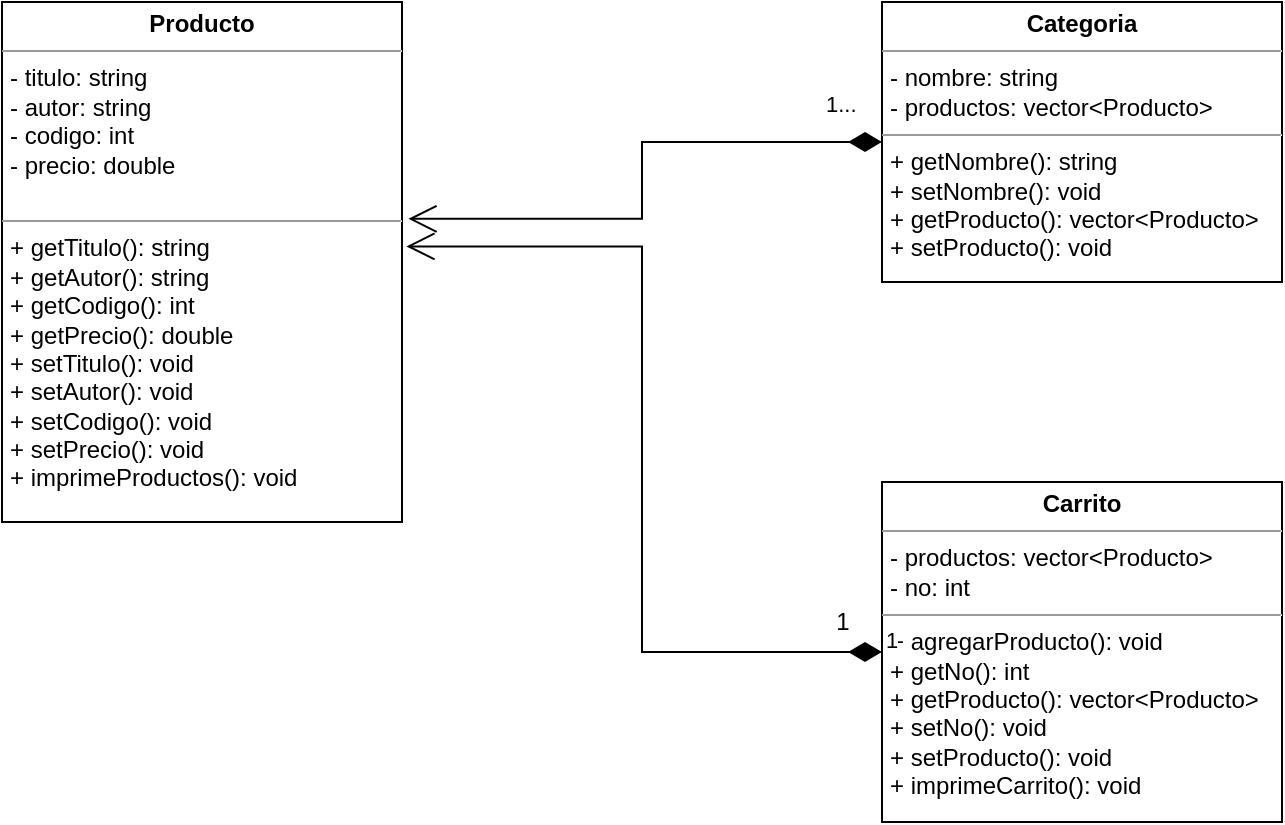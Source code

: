 <mxfile version="15.8.8" type="device"><diagram id="mAu6kkxQlh-1saMrQJub" name="Page-1"><mxGraphModel dx="1315" dy="659" grid="1" gridSize="10" guides="1" tooltips="1" connect="1" arrows="1" fold="1" page="1" pageScale="1" pageWidth="827" pageHeight="1169" math="0" shadow="0"><root><mxCell id="0"/><mxCell id="1" parent="0"/><mxCell id="3q3r_gTjSoKNQ2Xpunfi-1" value="&lt;p style=&quot;margin: 0px ; margin-top: 4px ; text-align: center&quot;&gt;&lt;b&gt;Producto&lt;/b&gt;&lt;/p&gt;&lt;hr size=&quot;1&quot;&gt;&lt;p style=&quot;margin: 0px ; margin-left: 4px&quot;&gt;- titulo: string&lt;/p&gt;&lt;p style=&quot;margin: 0px ; margin-left: 4px&quot;&gt;- autor: string&lt;/p&gt;&lt;p style=&quot;margin: 0px ; margin-left: 4px&quot;&gt;- codigo: int&lt;/p&gt;&lt;p style=&quot;margin: 0px ; margin-left: 4px&quot;&gt;- precio: double&lt;/p&gt;&lt;p style=&quot;margin: 0px ; margin-left: 4px&quot;&gt;&lt;br&gt;&lt;/p&gt;&lt;hr size=&quot;1&quot;&gt;&lt;p style=&quot;margin: 0px ; margin-left: 4px&quot;&gt;+ getTitulo(): string&lt;/p&gt;&lt;p style=&quot;margin: 0px ; margin-left: 4px&quot;&gt;+ getAutor(): string&lt;/p&gt;&lt;p style=&quot;margin: 0px ; margin-left: 4px&quot;&gt;+ getCodigo(): int&lt;br&gt;&lt;/p&gt;&lt;p style=&quot;margin: 0px ; margin-left: 4px&quot;&gt;+ getPrecio(): double&lt;br&gt;&lt;/p&gt;&lt;p style=&quot;margin: 0px ; margin-left: 4px&quot;&gt;+ setTitulo(): void&lt;br&gt;&lt;/p&gt;&lt;p style=&quot;margin: 0px ; margin-left: 4px&quot;&gt;+ setAutor(): void&lt;br&gt;&lt;/p&gt;&lt;p style=&quot;margin: 0px ; margin-left: 4px&quot;&gt;+ setCodigo(): void&lt;br&gt;&lt;/p&gt;&lt;p style=&quot;margin: 0px ; margin-left: 4px&quot;&gt;+ setPrecio(): void&lt;br&gt;&lt;/p&gt;&lt;p style=&quot;margin: 0px ; margin-left: 4px&quot;&gt;+ imprimeProductos(): void&lt;br&gt;&lt;/p&gt;" style="verticalAlign=top;align=left;overflow=fill;fontSize=12;fontFamily=Helvetica;html=1;" vertex="1" parent="1"><mxGeometry x="40" y="40" width="200" height="260" as="geometry"/></mxCell><mxCell id="3q3r_gTjSoKNQ2Xpunfi-2" value="&lt;p style=&quot;margin: 0px ; margin-top: 4px ; text-align: center&quot;&gt;&lt;b&gt;Categoria&lt;/b&gt;&lt;/p&gt;&lt;hr size=&quot;1&quot;&gt;&lt;p style=&quot;margin: 0px ; margin-left: 4px&quot;&gt;- nombre: string&lt;/p&gt;&lt;p style=&quot;margin: 0px ; margin-left: 4px&quot;&gt;- productos: vector&amp;lt;Producto&amp;gt;&lt;/p&gt;&lt;hr size=&quot;1&quot;&gt;&lt;p style=&quot;margin: 0px ; margin-left: 4px&quot;&gt;+ getNombre(): string&lt;/p&gt;&lt;p style=&quot;margin: 0px ; margin-left: 4px&quot;&gt;+ setNombre(): void&lt;br&gt;&lt;/p&gt;&lt;p style=&quot;margin: 0px ; margin-left: 4px&quot;&gt;+ getProducto(): vector&amp;lt;Producto&amp;gt;&lt;br&gt;&lt;/p&gt;&lt;p style=&quot;margin: 0px ; margin-left: 4px&quot;&gt;+ setProducto(): void&lt;/p&gt;" style="verticalAlign=top;align=left;overflow=fill;fontSize=12;fontFamily=Helvetica;html=1;" vertex="1" parent="1"><mxGeometry x="480" y="40" width="200" height="140" as="geometry"/></mxCell><mxCell id="3q3r_gTjSoKNQ2Xpunfi-3" value="&lt;p style=&quot;margin: 0px ; margin-top: 4px ; text-align: center&quot;&gt;&lt;b&gt;Carrito&lt;/b&gt;&lt;/p&gt;&lt;hr size=&quot;1&quot;&gt;&lt;p style=&quot;margin: 0px ; margin-left: 4px&quot;&gt;- productos: vector&amp;lt;Producto&amp;gt;&lt;/p&gt;&lt;p style=&quot;margin: 0px ; margin-left: 4px&quot;&gt;- no: int&lt;/p&gt;&lt;hr size=&quot;1&quot;&gt;&lt;p style=&quot;margin: 0px ; margin-left: 4px&quot;&gt;+ agregarProducto(): void&lt;/p&gt;&lt;p style=&quot;margin: 0px 0px 0px 4px&quot;&gt;+ getNo(): int&lt;/p&gt;&lt;p style=&quot;margin: 0px 0px 0px 4px&quot;&gt;+ getProducto(): vector&amp;lt;Producto&amp;gt;&lt;/p&gt;&lt;p style=&quot;margin: 0px 0px 0px 4px&quot;&gt;+ setNo(): void&lt;/p&gt;&lt;p style=&quot;margin: 0px 0px 0px 4px&quot;&gt;+ setProducto(): void&lt;/p&gt;&lt;p style=&quot;margin: 0px 0px 0px 4px&quot;&gt;+ imprimeCarrito(): void&lt;/p&gt;" style="verticalAlign=top;align=left;overflow=fill;fontSize=12;fontFamily=Helvetica;html=1;" vertex="1" parent="1"><mxGeometry x="480" y="280" width="200" height="170" as="geometry"/></mxCell><mxCell id="3q3r_gTjSoKNQ2Xpunfi-4" value="1..." style="endArrow=open;html=1;endSize=12;startArrow=diamondThin;startSize=14;startFill=1;edgeStyle=orthogonalEdgeStyle;align=left;verticalAlign=bottom;rounded=0;exitX=0;exitY=0.5;exitDx=0;exitDy=0;entryX=1.016;entryY=0.417;entryDx=0;entryDy=0;entryPerimeter=0;" edge="1" parent="1" source="3q3r_gTjSoKNQ2Xpunfi-2" target="3q3r_gTjSoKNQ2Xpunfi-1"><mxGeometry x="-0.782" y="-10" relative="1" as="geometry"><mxPoint x="290" y="180" as="sourcePoint"/><mxPoint x="450" y="180" as="targetPoint"/><mxPoint as="offset"/></mxGeometry></mxCell><mxCell id="3q3r_gTjSoKNQ2Xpunfi-5" value="1" style="endArrow=open;html=1;endSize=12;startArrow=diamondThin;startSize=14;startFill=1;edgeStyle=orthogonalEdgeStyle;align=left;verticalAlign=bottom;rounded=0;exitX=0;exitY=0.5;exitDx=0;exitDy=0;entryX=1.011;entryY=0.47;entryDx=0;entryDy=0;entryPerimeter=0;" edge="1" parent="1" source="3q3r_gTjSoKNQ2Xpunfi-3" target="3q3r_gTjSoKNQ2Xpunfi-1"><mxGeometry x="-1" y="3" relative="1" as="geometry"><mxPoint x="350" y="270" as="sourcePoint"/><mxPoint x="510" y="270" as="targetPoint"/></mxGeometry></mxCell><mxCell id="3q3r_gTjSoKNQ2Xpunfi-6" value="1" style="text;html=1;align=center;verticalAlign=middle;resizable=0;points=[];autosize=1;strokeColor=none;fillColor=none;" vertex="1" parent="1"><mxGeometry x="450" y="340" width="20" height="20" as="geometry"/></mxCell></root></mxGraphModel></diagram></mxfile>